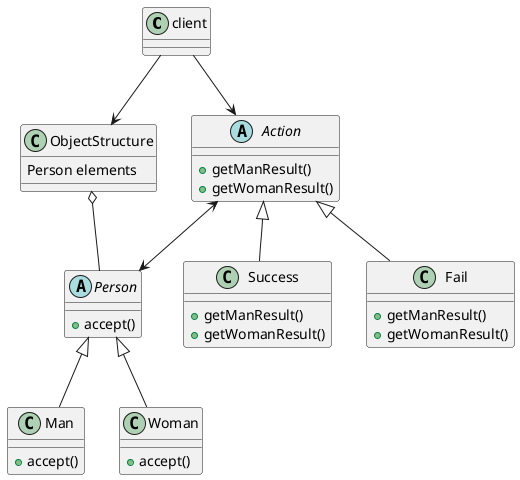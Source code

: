 @startuml
'https://plantuml.com/class-diagram

client --> Action
client --> ObjectStructure

abstract class Action{
    +getManResult()
    +getWomanResult()
}
Action <--> Person
Action <|-- Success
Action <|-- Fail

class Success{
    +getManResult()
    +getWomanResult()
}

class Fail{
    +getManResult()
    +getWomanResult()
}

abstract class Person{
    +accept()
}
Person <|-- Man
Person <|-- Woman

class Man{
    +accept()
}

class Woman{
    +accept()
}

ObjectStructure o-- Person
class ObjectStructure{
    Person elements
}

@enduml